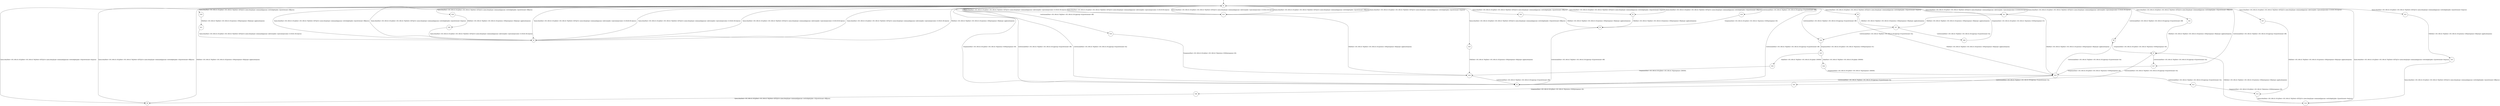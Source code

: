 digraph LTS {
S00[shape=point]
S1[label=S1,shape=circle];
S2[label=S2,shape=circle];
S3[label=S3,shape=circle];
S4[label=S4,shape=circle];
S5[label=S5,shape=circle];
S6[label=S6,shape=circle];
S7[label=S7,shape=circle];
S8[label=S8,shape=circle];
S9[label=S9,shape=circle];
S10[label=S10,shape=circle];
S11[label=S11,shape=circle];
S12[label=S12,shape=circle];
S13[label=S13,shape=circle];
S14[label=S14,shape=circle];
S15[label=S15,shape=circle];
S16[label=S16,shape=circle];
S17[label=S17,shape=circle];
S18[label=S18,shape=circle];
S19[label=S19,shape=circle];
S20[label=S20,shape=circle];
S21[label=S21,shape=circle];
S22[label=S22,shape=circle];
S23[label=S23,shape=circle];
S24[label=S24,shape=circle];
S25[label=S25,shape=circle];
S26[label=S26,shape=circle];
S27[label=S27,shape=circle];
S28[label=S28,shape=circle];
S29[label=S29,shape=circle];
S30[label=S30,shape=circle];
S31[label=S31,shape=circle];
S32[label=S32,shape=circle];
S33[label=S33,shape=circle];
S34[label=S34,shape=circle];
S35[label=S35,shape=circle];
S36[label=S36,shape=circle];
S37[label=S37,shape=circle];
S00 -> S1
S1 -> S2[label ="?/json.htm(Host=192.168.43.102|||Dest=192.168.43.76|||Verb=GET|||Uri=/json.htm|||type=command|||param=switchlight|||idx=10|||switchcmd=Off|||rssi)"];
S1 -> S2[label ="?/json.htm(Host=192.168.43.102|||Dest=192.168.43.76|||Verb=GET|||Uri=/json.htm|||type=command|||param=switchlight|||idx=10|||switchcmd=On|||rssi)"];
S1 -> S4[label ="!switchcmd(Host=192.168.43.76|||Dest=192.168.43.201|||group=01|||switchcmd=Off)"];
S1 -> S4[label ="!switchcmd(Host=192.168.43.76|||Dest=192.168.43.201|||group=02|||switchcmd=Off)"];
S1 -> S4[label ="!switchcmd(Host=192.168.43.76|||Dest=192.168.43.201|||group=02|||switchcmd=On)"];
S1 -> S5[label ="?/json.htm(Host=192.168.43.101|||Dest=192.168.43.76|||Verb=GET|||Uri=/json.htm|||type=command|||param=udevice|||idx=1|||nvalue|||svalue=23.00;60.00;3|||rssi)"];
S1 -> S5[label ="?/json.htm(Host=192.168.43.101|||Dest=192.168.43.76|||Verb=GET|||Uri=/json.htm|||type=command|||param=udevice|||idx=1|||nvalue|||svalue=23.00;62.00;3|||rssi)"];
S1 -> S5[label ="?/json.htm(Host=192.168.43.101|||Dest=192.168.43.76|||Verb=GET|||Uri=/json.htm|||type=command|||param=udevice|||idx=1|||nvalue|||svalue=23.00;59.00;3|||rssi)"];
S1 -> S5[label ="?/json.htm(Host=192.168.43.101|||Dest=192.168.43.76|||Verb=GET|||Uri=/json.htm|||type=command|||param=udevice|||idx=1|||nvalue|||svalue=23.00;61.00;3|||rssi)"];
S1 -> S5[label ="?/json.htm(Host=192.168.43.101|||Dest=192.168.43.76|||Verb=GET|||Uri=/json.htm|||type=command|||param=switchlight|||idx=2|||switchcmd=Off|||rssi)"];
S1 -> S5[label ="?/json.htm(Host=192.168.43.101|||Dest=192.168.43.76|||Verb=GET|||Uri=/json.htm|||type=command|||param=switchlight|||idx=2|||switchcmd=On|||rssi)"];
S1 -> S6[label ="!switchcmd(Host=192.168.43.76|||Dest=192.168.43.201|||group=01|||switchcmd=Off)"];
S1 -> S8[label ="?/json.htm(Host=192.168.43.102|||Dest=192.168.43.76|||Verb=GET|||Uri=/json.htm|||type=command|||param=switchlight|||idx=10|||switchcmd=Off|||rssi)"];
S1 -> S8[label ="?/json.htm(Host=192.168.43.102|||Dest=192.168.43.76|||Verb=GET|||Uri=/json.htm|||type=command|||param=switchlight|||idx=10|||switchcmd=On|||rssi)"];
S1 -> S9[label ="?/json.htm(Host=192.168.43.102|||Dest=192.168.43.76|||Verb=GET|||Uri=/json.htm|||type=command|||param=switchlight|||idx=10|||switchcmd=On|||rssi)"];
S1 -> S11[label ="?/json.htm(Host=192.168.43.101|||Dest=192.168.43.76|||Verb=GET|||Uri=/json.htm|||type=command|||param=udevice|||idx=1|||nvalue|||svalue=23.00;60.00;3|||rssi)"];
S1 -> S11[label ="?/json.htm(Host=192.168.43.101|||Dest=192.168.43.76|||Verb=GET|||Uri=/json.htm|||type=command|||param=udevice|||idx=1|||nvalue|||svalue=23.00;62.00;3|||rssi)"];
S1 -> S14[label ="?/json.htm(Host=192.168.43.101|||Dest=192.168.43.76|||Verb=GET|||Uri=/json.htm|||type=command|||param=switchlight|||idx=2|||switchcmd=On|||rssi)"];
S1 -> S15[label ="?/json.htm(Host=192.168.43.101|||Dest=192.168.43.76|||Verb=GET|||Uri=/json.htm|||type=command|||param=udevice|||idx=1|||nvalue|||svalue=23.00;59.00;3|||rssi)"];
S1 -> S15[label ="?/json.htm(Host=192.168.43.101|||Dest=192.168.43.76|||Verb=GET|||Uri=/json.htm|||type=command|||param=udevice|||idx=1|||nvalue|||svalue=23.00;61.00;3|||rssi)"];
S1 -> S15[label ="?/json.htm(Host=192.168.43.101|||Dest=192.168.43.76|||Verb=GET|||Uri=/json.htm|||type=command|||param=switchlight|||idx=2|||switchcmd=Off|||rssi)"];
S1 -> S15[label ="?/json.htm(Host=192.168.43.101|||Dest=192.168.43.76|||Verb=GET|||Uri=/json.htm|||type=command|||param=switchlight|||idx=2|||switchcmd=On|||rssi)"];
S1 -> S15[label ="?/json.htm(Host=192.168.43.101|||Dest=192.168.43.76|||Verb=GET|||Uri=/json.htm|||type=command|||param=udevice|||idx=1|||nvalue|||svalue=23.00;62.00;3|||rssi)"];
S1 -> S17[label ="!switchcmd(Host=192.168.43.76|||Dest=192.168.43.201|||group=02|||switchcmd=Off)"];
S1 -> S18[label ="!switchcmd(Host=192.168.43.76|||Dest=192.168.43.201|||group=01|||switchcmd=Off)"];
S1 -> S19[label ="!switchcmd(Host=192.168.43.76|||Dest=192.168.43.201|||group=02|||switchcmd=Off)"];
S1 -> S20[label ="?/json.htm(Host=192.168.43.101|||Dest=192.168.43.76|||Verb=GET|||Uri=/json.htm|||type=command|||param=switchlight|||idx=2|||switchcmd=Off|||rssi)"];
S1 -> S22[label ="?/json.htm(Host=192.168.43.101|||Dest=192.168.43.76|||Verb=GET|||Uri=/json.htm|||type=command|||param=switchlight|||idx=2|||switchcmd=On|||rssi)"];
S1 -> S24[label ="!switchcmd(Host=192.168.43.76|||Dest=192.168.43.201|||group=01|||switchcmd=Off)"];
S1 -> S29[label ="?/json.htm(Host=192.168.43.101|||Dest=192.168.43.76|||Verb=GET|||Uri=/json.htm|||type=command|||param=switchlight|||idx=2|||switchcmd=Off|||rssi)"];
S1 -> S31[label ="?/json.htm(Host=192.168.43.102|||Dest=192.168.43.76|||Verb=GET|||Uri=/json.htm|||type=command|||param=switchlight|||idx=10|||switchcmd=Off|||rssi)"];
S1 -> S32[label ="?/json.htm(Host=192.168.43.101|||Dest=192.168.43.76|||Verb=GET|||Uri=/json.htm|||type=command|||param=switchlight|||idx=2|||switchcmd=Off|||rssi)"];
S1 -> S33[label ="?/json.htm(Host=192.168.43.102|||Dest=192.168.43.76|||Verb=GET|||Uri=/json.htm|||type=command|||param=switchlight|||idx=10|||switchcmd=Off|||rssi)"];
S1 -> S37[label ="?/json.htm(Host=192.168.43.101|||Dest=192.168.43.76|||Verb=GET|||Uri=/json.htm|||type=command|||param=udevice|||idx=1|||nvalue|||svalue=23.00;61.00;3|||rssi)"];
S2 -> S3[label ="!OK(Host=192.168.43.76|||Dest=192.168.43.102|||status=200|||response=OK|||type=application/json)"];
S3 -> S4[label ="!switchcmd(Host=192.168.43.76|||Dest=192.168.43.201|||group=02|||switchcmd=Off)"];
S4 -> S1[label ="?response(Host=192.168.43.201|||Dest=192.168.43.76|||status=0300|||response=00)"];
S5 -> S1[label ="!OK(Host=192.168.43.76|||Dest=192.168.43.101|||status=200|||response=OK|||type=application/json)"];
S6 -> S7[label ="?response(Host=192.168.43.201|||Dest=192.168.43.76|||status=0300|||response=00)"];
S7 -> S4[label ="!switchcmd(Host=192.168.43.76|||Dest=192.168.43.201|||group=02|||switchcmd=On)"];
S7 -> S17[label ="!switchcmd(Host=192.168.43.76|||Dest=192.168.43.201|||group=02|||switchcmd=On)"];
S8 -> S1[label ="!OK(Host=192.168.43.76|||Dest=192.168.43.102|||status=200|||response=OK|||type=application/json)"];
S9 -> S10[label ="!OK(Host=192.168.43.76|||Dest=192.168.43.102|||status=200|||response=OK|||type=application/json)"];
S9 -> S27[label ="!OK(Host=192.168.43.76|||Dest=192.168.43.102|||status=200|||response=OK|||type=application/json)"];
S10 -> S4[label ="!switchcmd(Host=192.168.43.76|||Dest=192.168.43.201|||group=01|||switchcmd=On)"];
S10 -> S6[label ="!switchcmd(Host=192.168.43.76|||Dest=192.168.43.201|||group=01|||switchcmd=On)"];
S10 -> S12[label ="!switchcmd(Host=192.168.43.76|||Dest=192.168.43.201|||group=01|||switchcmd=On)"];
S10 -> S35[label ="!switchcmd(Host=192.168.43.76|||Dest=192.168.43.201|||group=01|||switchcmd=On)"];
S11 -> S10[label ="!OK(Host=192.168.43.76|||Dest=192.168.43.101|||status=200|||response=OK|||type=application/json)"];
S11 -> S27[label ="!OK(Host=192.168.43.76|||Dest=192.168.43.101|||status=200|||response=OK|||type=application/json)"];
S12 -> S13[label ="?response(Host=192.168.43.201|||Dest=192.168.43.76|||status=0300|||response=00)"];
S13 -> S14[label ="?/json.htm(Host=192.168.43.101|||Dest=192.168.43.76|||Verb=GET|||Uri=/json.htm|||type=command|||param=switchlight|||idx=2|||switchcmd=On|||rssi)"];
S14 -> S7[label ="!OK(Host=192.168.43.76|||Dest=192.168.43.101|||status=200|||response=OK|||type=application/json)"];
S15 -> S16[label ="!OK(Host=192.168.43.76|||Dest=192.168.43.101|||status=200|||response=OK|||type=application/json)"];
S16 -> S4[label ="!switchcmd(Host=192.168.43.76|||Dest=192.168.43.201|||group=01|||switchcmd=Off)"];
S17 -> S10[label ="?response(Host=192.168.43.201|||Dest=192.168.43.76|||status=0300|||response=00)"];
S18 -> S3[label ="?response(Host=192.168.43.201|||Dest=192.168.43.76|||status=0300|||response=00)"];
S19 -> S16[label ="?response(Host=192.168.43.201|||Dest=192.168.43.76|||status=0300|||response=00)"];
S20 -> S21[label ="!OK(Host=192.168.43.76|||Dest=192.168.43.101|||status=200|||response=OK|||type=application/json)"];
S21 -> S5[label ="?/json.htm(Host=192.168.43.101|||Dest=192.168.43.76|||Verb=GET|||Uri=/json.htm|||type=command|||param=udevice|||idx=1|||nvalue|||svalue=23.00;61.00;3|||rssi)"];
S22 -> S23[label ="!OK(Host=192.168.43.76|||Dest=192.168.43.101|||status=200|||response=OK|||type=application/json)"];
S23 -> S14[label ="?/json.htm(Host=192.168.43.101|||Dest=192.168.43.76|||Verb=GET|||Uri=/json.htm|||type=command|||param=switchlight|||idx=2|||switchcmd=Off|||rssi)"];
S24 -> S25[label ="?response(Host=192.168.43.201|||Dest=192.168.43.76|||status=0300|||response=01)"];
S25 -> S26[label ="!link(Host=192.168.43.76|||Dest=192.168.43.201|||link=200000)"];
S25 -> S34[label ="!link(Host=192.168.43.76|||Dest=192.168.43.201|||link=200000)"];
S26 -> S16[label ="?response(Host=192.168.43.201|||Dest=192.168.43.76|||response=280000)"];
S27 -> S24[label ="!switchcmd(Host=192.168.43.76|||Dest=192.168.43.201|||group=01|||switchcmd=On)"];
S27 -> S28[label ="!switchcmd(Host=192.168.43.76|||Dest=192.168.43.201|||group=01|||switchcmd=On)"];
S28 -> S1[label ="?response(Host=192.168.43.201|||Dest=192.168.43.76|||status=0300|||response=01)"];
S29 -> S30[label ="!OK(Host=192.168.43.76|||Dest=192.168.43.101|||status=200|||response=OK|||type=application/json)"];
S30 -> S5[label ="?/json.htm(Host=192.168.43.101|||Dest=192.168.43.76|||Verb=GET|||Uri=/json.htm|||type=command|||param=udevice|||idx=1|||nvalue|||svalue=23.00;62.00;3|||rssi)"];
S31 -> S7[label ="!OK(Host=192.168.43.76|||Dest=192.168.43.102|||status=200|||response=OK|||type=application/json)"];
S32 -> S3[label ="!OK(Host=192.168.43.76|||Dest=192.168.43.101|||status=200|||response=OK|||type=application/json)"];
S33 -> S16[label ="!OK(Host=192.168.43.76|||Dest=192.168.43.102|||status=200|||response=OK|||type=application/json)"];
S34 -> S10[label ="?response(Host=192.168.43.201|||Dest=192.168.43.76|||response=280000)"];
S35 -> S36[label ="?response(Host=192.168.43.201|||Dest=192.168.43.76|||status=0300|||response=00)"];
S36 -> S8[label ="?/json.htm(Host=192.168.43.102|||Dest=192.168.43.76|||Verb=GET|||Uri=/json.htm|||type=command|||param=switchlight|||idx=10|||switchcmd=Off|||rssi)"];
S37 -> S13[label ="!OK(Host=192.168.43.76|||Dest=192.168.43.101|||status=200|||response=OK|||type=application/json)"];
}
